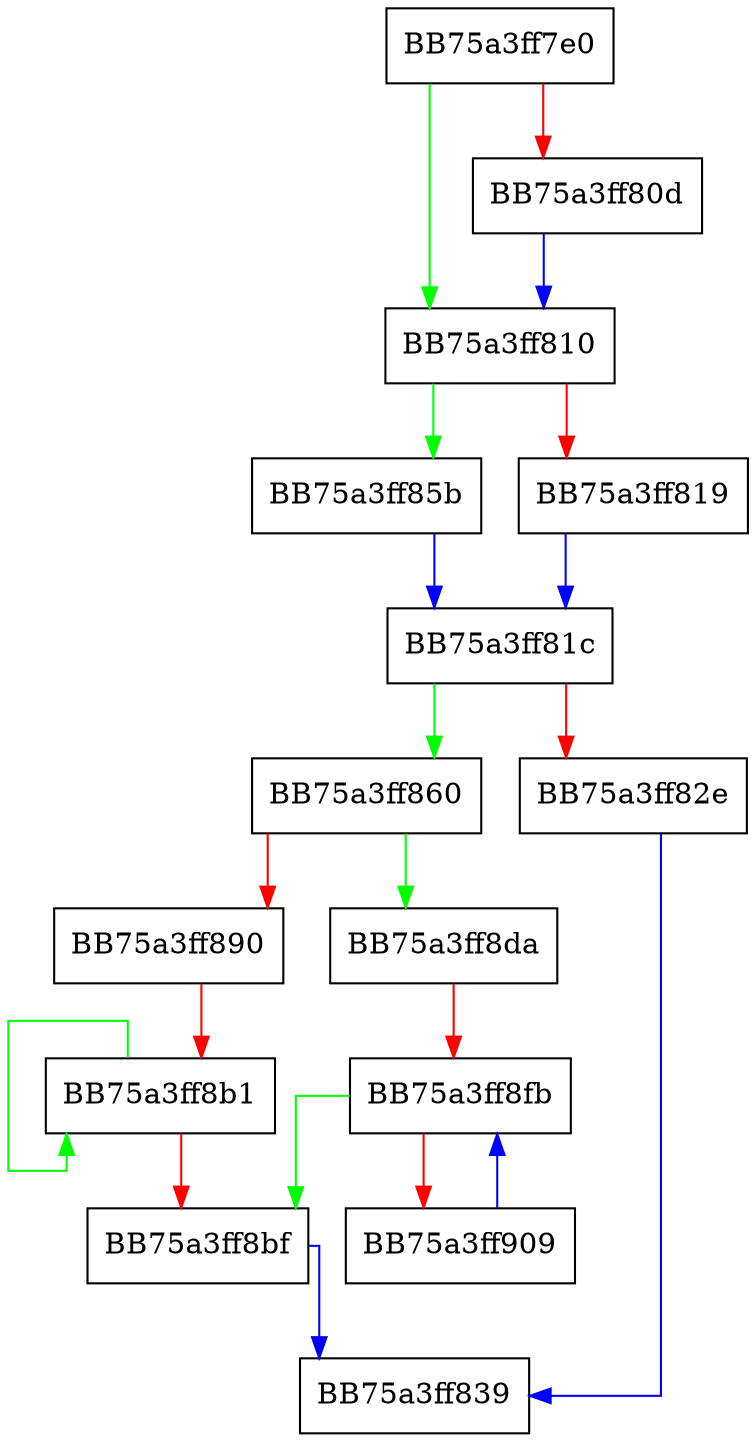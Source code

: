 digraph erase {
  node [shape="box"];
  graph [splines=ortho];
  BB75a3ff7e0 -> BB75a3ff810 [color="green"];
  BB75a3ff7e0 -> BB75a3ff80d [color="red"];
  BB75a3ff80d -> BB75a3ff810 [color="blue"];
  BB75a3ff810 -> BB75a3ff85b [color="green"];
  BB75a3ff810 -> BB75a3ff819 [color="red"];
  BB75a3ff819 -> BB75a3ff81c [color="blue"];
  BB75a3ff81c -> BB75a3ff860 [color="green"];
  BB75a3ff81c -> BB75a3ff82e [color="red"];
  BB75a3ff82e -> BB75a3ff839 [color="blue"];
  BB75a3ff85b -> BB75a3ff81c [color="blue"];
  BB75a3ff860 -> BB75a3ff8da [color="green"];
  BB75a3ff860 -> BB75a3ff890 [color="red"];
  BB75a3ff890 -> BB75a3ff8b1 [color="red"];
  BB75a3ff8b1 -> BB75a3ff8b1 [color="green"];
  BB75a3ff8b1 -> BB75a3ff8bf [color="red"];
  BB75a3ff8bf -> BB75a3ff839 [color="blue"];
  BB75a3ff8da -> BB75a3ff8fb [color="red"];
  BB75a3ff8fb -> BB75a3ff8bf [color="green"];
  BB75a3ff8fb -> BB75a3ff909 [color="red"];
  BB75a3ff909 -> BB75a3ff8fb [color="blue"];
}